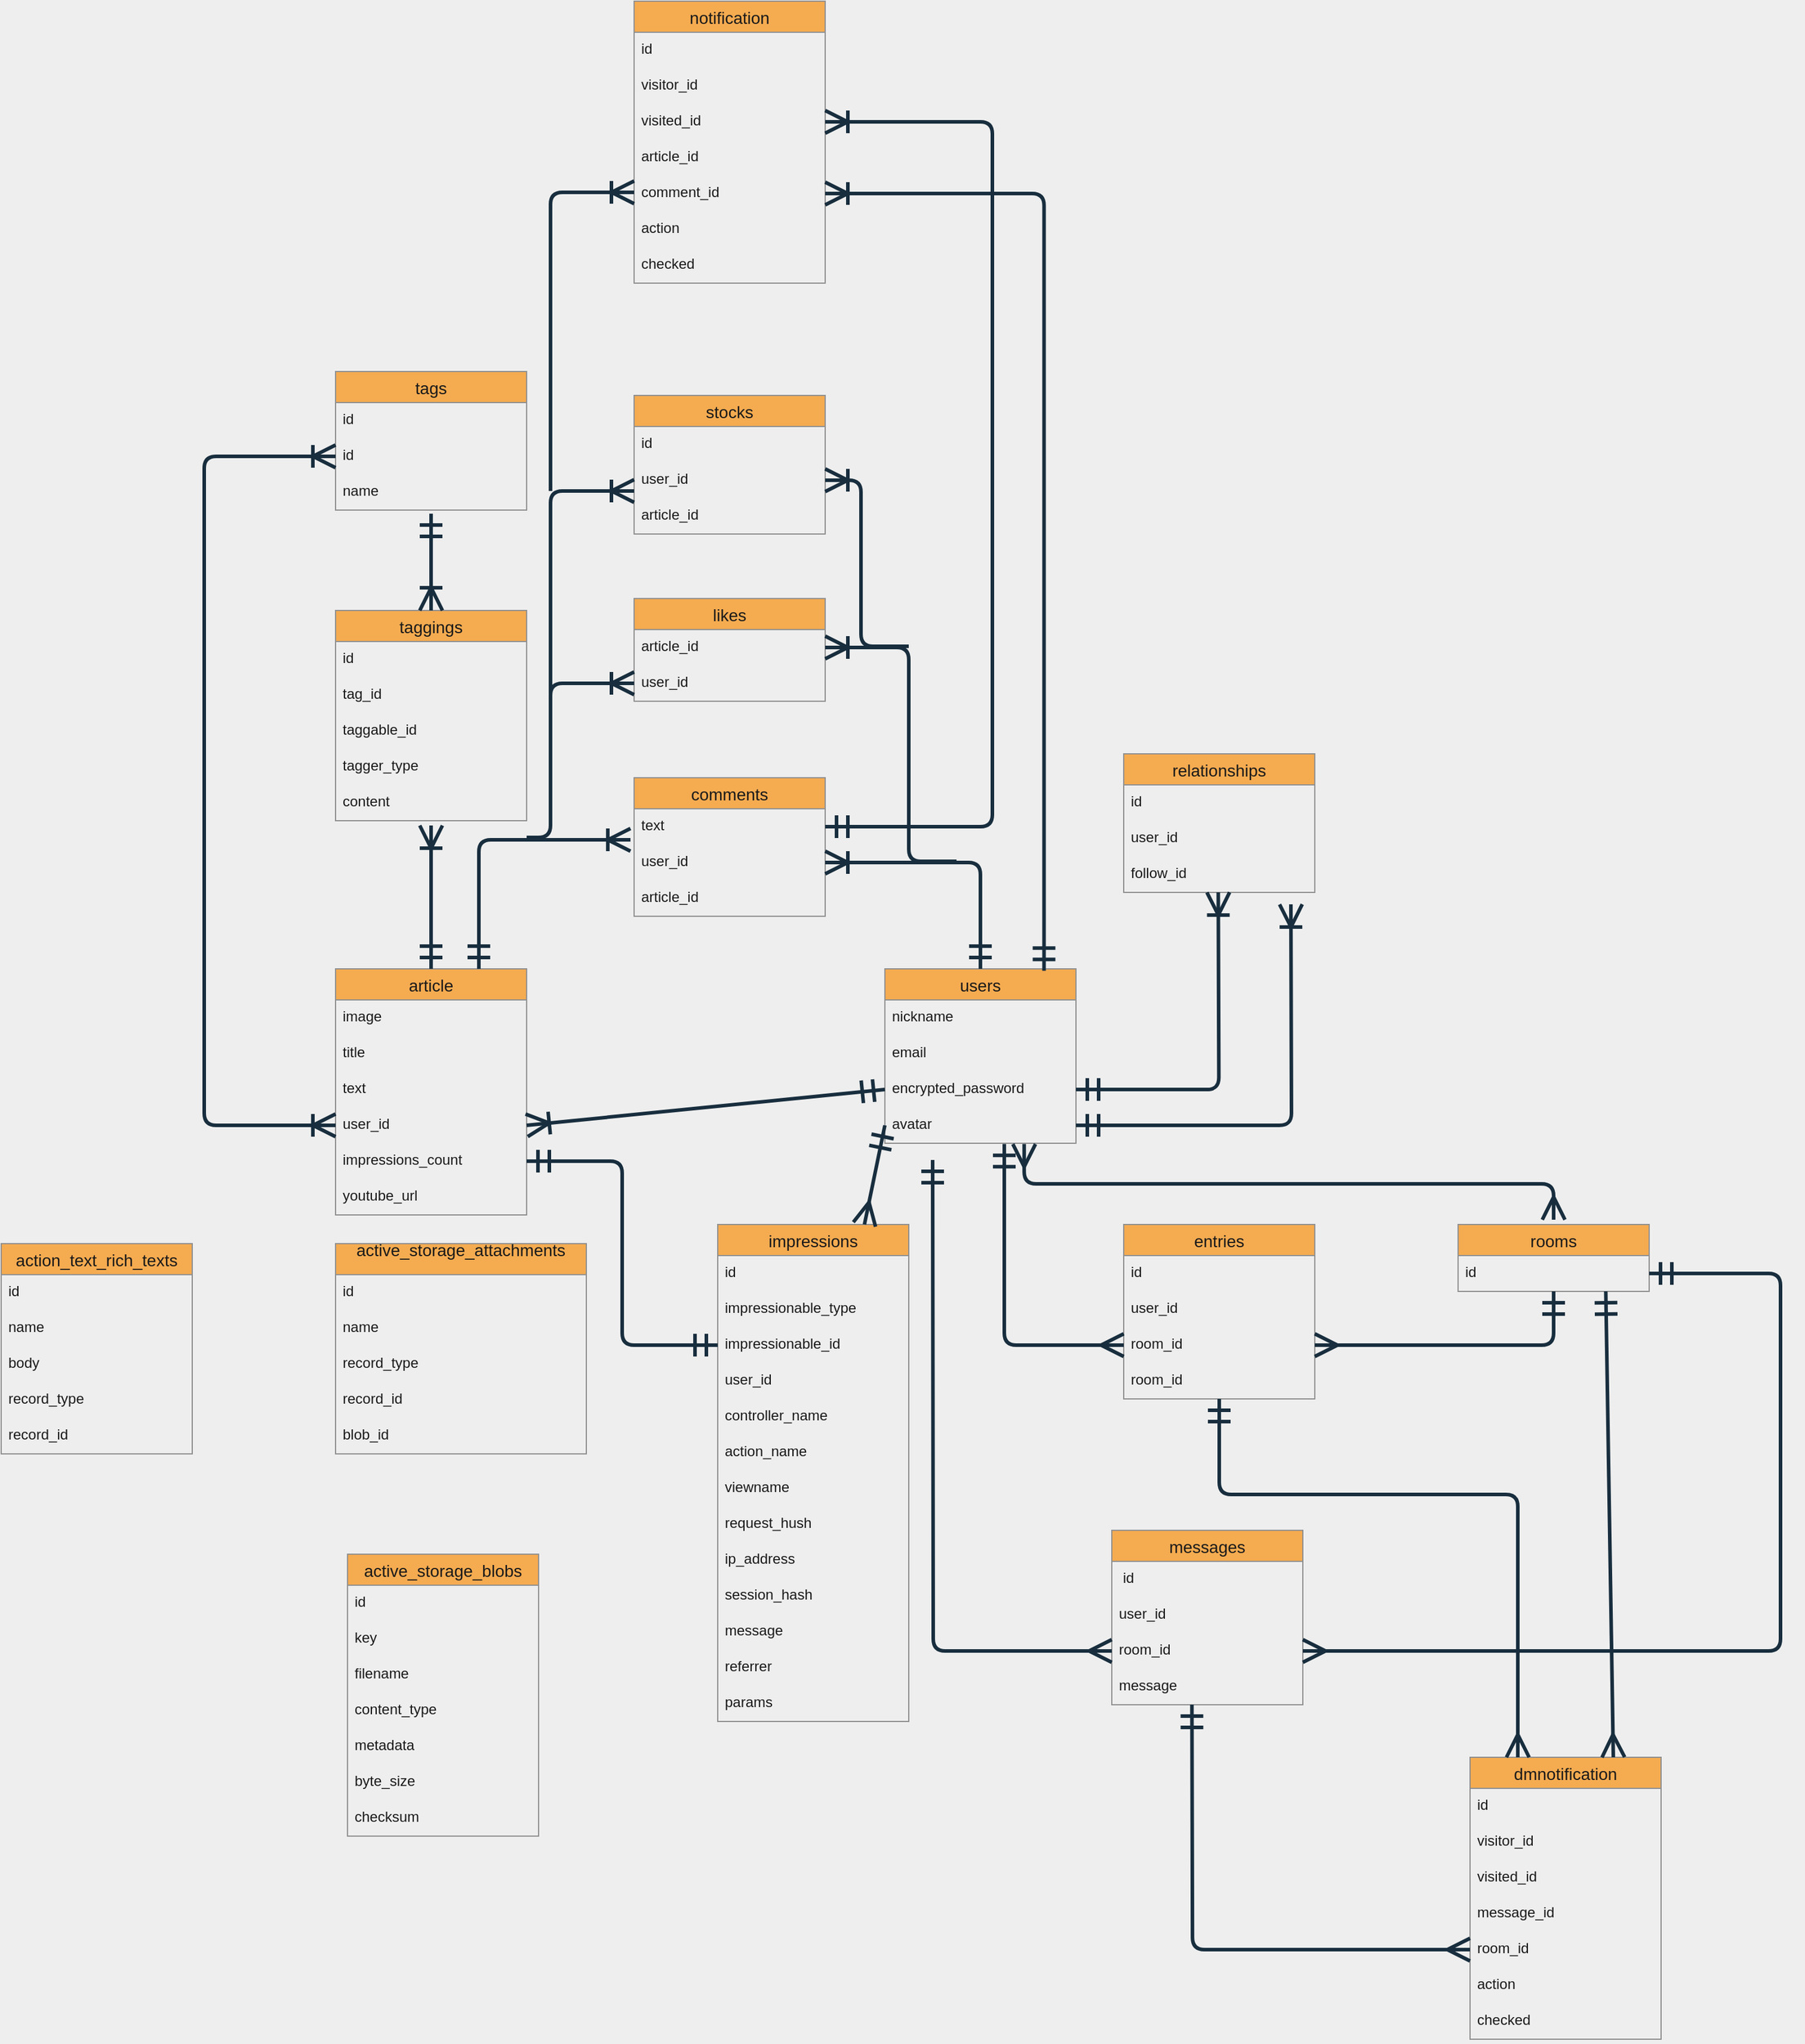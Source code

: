 <mxfile>
    <diagram id="ko7O9f_-YSGHqzSkhWfG" name="ページ1">
        <mxGraphModel dx="3950" dy="3935" grid="1" gridSize="10" guides="1" tooltips="1" connect="1" arrows="1" fold="0" page="1" pageScale="1" pageWidth="850" pageHeight="1100" background="#EEEEEE" math="0" shadow="0">
            <root>
                <mxCell id="0"/>
                <mxCell id="1" parent="0"/>
                <mxCell id="15" value="users" style="swimlane;fontStyle=0;childLayout=stackLayout;horizontal=1;startSize=26;horizontalStack=0;resizeParent=1;resizeParentMax=0;resizeLast=0;collapsible=1;marginBottom=0;align=center;fontSize=14;fillColor=#F5AB50;strokeColor=#909090;fontColor=#1A1A1A;" parent="1" vertex="1">
                    <mxGeometry x="610" y="480" width="160" height="146" as="geometry"/>
                </mxCell>
                <mxCell id="16" value="nickname&#10;" style="text;strokeColor=none;fillColor=none;spacingLeft=4;spacingRight=4;overflow=hidden;rotatable=0;points=[[0,0.5],[1,0.5]];portConstraint=eastwest;fontSize=12;fontColor=#1A1A1A;" parent="15" vertex="1">
                    <mxGeometry y="26" width="160" height="30" as="geometry"/>
                </mxCell>
                <mxCell id="17" value="email" style="text;strokeColor=none;fillColor=none;spacingLeft=4;spacingRight=4;overflow=hidden;rotatable=0;points=[[0,0.5],[1,0.5]];portConstraint=eastwest;fontSize=12;fontColor=#1A1A1A;" parent="15" vertex="1">
                    <mxGeometry y="56" width="160" height="30" as="geometry"/>
                </mxCell>
                <mxCell id="18" value="encrypted_password&#10;" style="text;strokeColor=none;fillColor=none;spacingLeft=4;spacingRight=4;overflow=hidden;rotatable=0;points=[[0,0.5],[1,0.5]];portConstraint=eastwest;fontSize=12;fontColor=#1A1A1A;" parent="15" vertex="1">
                    <mxGeometry y="86" width="160" height="30" as="geometry"/>
                </mxCell>
                <mxCell id="107" value="avatar" style="text;strokeColor=none;fillColor=none;spacingLeft=4;spacingRight=4;overflow=hidden;rotatable=0;points=[[0,0.5],[1,0.5]];portConstraint=eastwest;fontSize=12;fontColor=#1A1A1A;" vertex="1" parent="15">
                    <mxGeometry y="116" width="160" height="30" as="geometry"/>
                </mxCell>
                <mxCell id="23" value="article" style="swimlane;fontStyle=0;childLayout=stackLayout;horizontal=1;startSize=26;horizontalStack=0;resizeParent=1;resizeParentMax=0;resizeLast=0;collapsible=1;marginBottom=0;align=center;fontSize=14;fillColor=#F5AB50;strokeColor=#909090;fontColor=#1A1A1A;" parent="1" vertex="1">
                    <mxGeometry x="150" y="480" width="160" height="206" as="geometry"/>
                </mxCell>
                <mxCell id="24" value="image" style="text;strokeColor=none;fillColor=none;spacingLeft=4;spacingRight=4;overflow=hidden;rotatable=0;points=[[0,0.5],[1,0.5]];portConstraint=eastwest;fontSize=12;fontColor=#1A1A1A;" parent="23" vertex="1">
                    <mxGeometry y="26" width="160" height="30" as="geometry"/>
                </mxCell>
                <mxCell id="201" value="title" style="text;strokeColor=none;fillColor=none;spacingLeft=4;spacingRight=4;overflow=hidden;rotatable=0;points=[[0,0.5],[1,0.5]];portConstraint=eastwest;fontSize=12;fontColor=#1A1A1A;" vertex="1" parent="23">
                    <mxGeometry y="56" width="160" height="30" as="geometry"/>
                </mxCell>
                <mxCell id="25" value="text" style="text;strokeColor=none;fillColor=none;spacingLeft=4;spacingRight=4;overflow=hidden;rotatable=0;points=[[0,0.5],[1,0.5]];portConstraint=eastwest;fontSize=12;fontColor=#1A1A1A;" parent="23" vertex="1">
                    <mxGeometry y="86" width="160" height="30" as="geometry"/>
                </mxCell>
                <mxCell id="26" value="user_id" style="text;strokeColor=none;fillColor=none;spacingLeft=4;spacingRight=4;overflow=hidden;rotatable=0;points=[[0,0.5],[1,0.5]];portConstraint=eastwest;fontSize=12;fontColor=#1A1A1A;" parent="23" vertex="1">
                    <mxGeometry y="116" width="160" height="30" as="geometry"/>
                </mxCell>
                <mxCell id="162" value="impressions_count" style="text;strokeColor=none;fillColor=none;spacingLeft=4;spacingRight=4;overflow=hidden;rotatable=0;points=[[0,0.5],[1,0.5]];portConstraint=eastwest;fontSize=12;fontColor=#1A1A1A;" vertex="1" parent="23">
                    <mxGeometry y="146" width="160" height="30" as="geometry"/>
                </mxCell>
                <mxCell id="163" value="youtube_url" style="text;strokeColor=none;fillColor=none;spacingLeft=4;spacingRight=4;overflow=hidden;rotatable=0;points=[[0,0.5],[1,0.5]];portConstraint=eastwest;fontSize=12;fontColor=#1A1A1A;" vertex="1" parent="23">
                    <mxGeometry y="176" width="160" height="30" as="geometry"/>
                </mxCell>
                <mxCell id="27" value="comments" style="swimlane;fontStyle=0;childLayout=stackLayout;horizontal=1;startSize=26;horizontalStack=0;resizeParent=1;resizeParentMax=0;resizeLast=0;collapsible=1;marginBottom=0;align=center;fontSize=14;fillColor=#F5AB50;strokeColor=#909090;fontColor=#1A1A1A;" parent="1" vertex="1">
                    <mxGeometry x="400" y="320" width="160" height="116" as="geometry"/>
                </mxCell>
                <mxCell id="28" value="text" style="text;strokeColor=none;fillColor=none;spacingLeft=4;spacingRight=4;overflow=hidden;rotatable=0;points=[[0,0.5],[1,0.5]];portConstraint=eastwest;fontSize=12;fontColor=#1A1A1A;" parent="27" vertex="1">
                    <mxGeometry y="26" width="160" height="30" as="geometry"/>
                </mxCell>
                <mxCell id="30" value="user_id&#10;" style="text;strokeColor=none;fillColor=none;spacingLeft=4;spacingRight=4;overflow=hidden;rotatable=0;points=[[0,0.5],[1,0.5]];portConstraint=eastwest;fontSize=12;fontColor=#1A1A1A;" parent="27" vertex="1">
                    <mxGeometry y="56" width="160" height="30" as="geometry"/>
                </mxCell>
                <mxCell id="35" value="article_id&#10;" style="text;strokeColor=none;fillColor=none;spacingLeft=4;spacingRight=4;overflow=hidden;rotatable=0;points=[[0,0.5],[1,0.5]];portConstraint=eastwest;fontSize=12;fontColor=#1A1A1A;" parent="27" vertex="1">
                    <mxGeometry y="86" width="160" height="30" as="geometry"/>
                </mxCell>
                <mxCell id="55" value="likes" style="swimlane;fontStyle=0;childLayout=stackLayout;horizontal=1;startSize=26;horizontalStack=0;resizeParent=1;resizeParentMax=0;resizeLast=0;collapsible=1;marginBottom=0;align=center;fontSize=14;rounded=0;sketch=0;fillColor=#F5AB50;strokeColor=#909090;fontColor=#1A1A1A;" parent="1" vertex="1">
                    <mxGeometry x="400" y="170" width="160" height="86" as="geometry"/>
                </mxCell>
                <mxCell id="56" value="article_id" style="text;strokeColor=none;fillColor=none;spacingLeft=4;spacingRight=4;overflow=hidden;rotatable=0;points=[[0,0.5],[1,0.5]];portConstraint=eastwest;fontSize=12;fontColor=#1A1A1A;" parent="55" vertex="1">
                    <mxGeometry y="26" width="160" height="30" as="geometry"/>
                </mxCell>
                <mxCell id="57" value="user_id&#10;" style="text;strokeColor=none;fillColor=none;spacingLeft=4;spacingRight=4;overflow=hidden;rotatable=0;points=[[0,0.5],[1,0.5]];portConstraint=eastwest;fontSize=12;fontColor=#1A1A1A;" parent="55" vertex="1">
                    <mxGeometry y="56" width="160" height="30" as="geometry"/>
                </mxCell>
                <mxCell id="64" value="action_text_rich_texts" style="swimlane;fontStyle=0;childLayout=stackLayout;horizontal=1;startSize=26;horizontalStack=0;resizeParent=1;resizeParentMax=0;resizeLast=0;collapsible=1;marginBottom=0;align=center;fontSize=14;fillColor=#F5AB50;strokeColor=#909090;fontColor=#1A1A1A;" vertex="1" parent="1">
                    <mxGeometry x="-130" y="710" width="160" height="176" as="geometry"/>
                </mxCell>
                <mxCell id="65" value="id" style="text;strokeColor=none;fillColor=none;spacingLeft=4;spacingRight=4;overflow=hidden;rotatable=0;points=[[0,0.5],[1,0.5]];portConstraint=eastwest;fontSize=12;fontColor=#1A1A1A;" vertex="1" parent="64">
                    <mxGeometry y="26" width="160" height="30" as="geometry"/>
                </mxCell>
                <mxCell id="66" value="name" style="text;strokeColor=none;fillColor=none;spacingLeft=4;spacingRight=4;overflow=hidden;rotatable=0;points=[[0,0.5],[1,0.5]];portConstraint=eastwest;fontSize=12;fontColor=#1A1A1A;" vertex="1" parent="64">
                    <mxGeometry y="56" width="160" height="30" as="geometry"/>
                </mxCell>
                <mxCell id="67" value="body" style="text;strokeColor=none;fillColor=none;spacingLeft=4;spacingRight=4;overflow=hidden;rotatable=0;points=[[0,0.5],[1,0.5]];portConstraint=eastwest;fontSize=12;fontColor=#1A1A1A;" vertex="1" parent="64">
                    <mxGeometry y="86" width="160" height="30" as="geometry"/>
                </mxCell>
                <mxCell id="69" value="record_type" style="text;strokeColor=none;fillColor=none;spacingLeft=4;spacingRight=4;overflow=hidden;rotatable=0;points=[[0,0.5],[1,0.5]];portConstraint=eastwest;fontSize=12;fontColor=#1A1A1A;" vertex="1" parent="64">
                    <mxGeometry y="116" width="160" height="30" as="geometry"/>
                </mxCell>
                <mxCell id="70" value="record_id&#10;" style="text;strokeColor=none;fillColor=none;spacingLeft=4;spacingRight=4;overflow=hidden;rotatable=0;points=[[0,0.5],[1,0.5]];portConstraint=eastwest;fontSize=12;fontColor=#1A1A1A;" vertex="1" parent="64">
                    <mxGeometry y="146" width="160" height="30" as="geometry"/>
                </mxCell>
                <mxCell id="71" value="active_storage_attachments&#10;" style="swimlane;fontStyle=0;childLayout=stackLayout;horizontal=1;startSize=26;horizontalStack=0;resizeParent=1;resizeParentMax=0;resizeLast=0;collapsible=1;marginBottom=0;align=center;fontSize=14;fillColor=#F5AB50;strokeColor=#909090;fontColor=#1A1A1A;" vertex="1" parent="1">
                    <mxGeometry x="150" y="710" width="210" height="176" as="geometry"/>
                </mxCell>
                <mxCell id="72" value="id&#10;" style="text;strokeColor=none;fillColor=none;spacingLeft=4;spacingRight=4;overflow=hidden;rotatable=0;points=[[0,0.5],[1,0.5]];portConstraint=eastwest;fontSize=12;fontColor=#1A1A1A;" vertex="1" parent="71">
                    <mxGeometry y="26" width="210" height="30" as="geometry"/>
                </mxCell>
                <mxCell id="73" value="name" style="text;strokeColor=none;fillColor=none;spacingLeft=4;spacingRight=4;overflow=hidden;rotatable=0;points=[[0,0.5],[1,0.5]];portConstraint=eastwest;fontSize=12;fontColor=#1A1A1A;" vertex="1" parent="71">
                    <mxGeometry y="56" width="210" height="30" as="geometry"/>
                </mxCell>
                <mxCell id="74" value="record_type" style="text;strokeColor=none;fillColor=none;spacingLeft=4;spacingRight=4;overflow=hidden;rotatable=0;points=[[0,0.5],[1,0.5]];portConstraint=eastwest;fontSize=12;fontColor=#1A1A1A;" vertex="1" parent="71">
                    <mxGeometry y="86" width="210" height="30" as="geometry"/>
                </mxCell>
                <mxCell id="75" value="record_id" style="text;strokeColor=none;fillColor=none;spacingLeft=4;spacingRight=4;overflow=hidden;rotatable=0;points=[[0,0.5],[1,0.5]];portConstraint=eastwest;fontSize=12;fontColor=#1A1A1A;" vertex="1" parent="71">
                    <mxGeometry y="116" width="210" height="30" as="geometry"/>
                </mxCell>
                <mxCell id="76" value="blob_id&#10;" style="text;strokeColor=none;fillColor=none;spacingLeft=4;spacingRight=4;overflow=hidden;rotatable=0;points=[[0,0.5],[1,0.5]];portConstraint=eastwest;fontSize=12;fontColor=#1A1A1A;" vertex="1" parent="71">
                    <mxGeometry y="146" width="210" height="30" as="geometry"/>
                </mxCell>
                <mxCell id="90" value="active_storage_blobs" style="swimlane;fontStyle=0;childLayout=stackLayout;horizontal=1;startSize=26;horizontalStack=0;resizeParent=1;resizeParentMax=0;resizeLast=0;collapsible=1;marginBottom=0;align=center;fontSize=14;fillColor=#F5AB50;strokeColor=#909090;fontColor=#1A1A1A;" vertex="1" parent="1">
                    <mxGeometry x="160" y="970" width="160" height="236" as="geometry"/>
                </mxCell>
                <mxCell id="91" value="id" style="text;strokeColor=none;fillColor=none;spacingLeft=4;spacingRight=4;overflow=hidden;rotatable=0;points=[[0,0.5],[1,0.5]];portConstraint=eastwest;fontSize=12;fontColor=#1A1A1A;" vertex="1" parent="90">
                    <mxGeometry y="26" width="160" height="30" as="geometry"/>
                </mxCell>
                <mxCell id="92" value="key" style="text;strokeColor=none;fillColor=none;spacingLeft=4;spacingRight=4;overflow=hidden;rotatable=0;points=[[0,0.5],[1,0.5]];portConstraint=eastwest;fontSize=12;fontColor=#1A1A1A;" vertex="1" parent="90">
                    <mxGeometry y="56" width="160" height="30" as="geometry"/>
                </mxCell>
                <mxCell id="93" value="filename" style="text;strokeColor=none;fillColor=none;spacingLeft=4;spacingRight=4;overflow=hidden;rotatable=0;points=[[0,0.5],[1,0.5]];portConstraint=eastwest;fontSize=12;fontColor=#1A1A1A;" vertex="1" parent="90">
                    <mxGeometry y="86" width="160" height="30" as="geometry"/>
                </mxCell>
                <mxCell id="94" value="content_type" style="text;strokeColor=none;fillColor=none;spacingLeft=4;spacingRight=4;overflow=hidden;rotatable=0;points=[[0,0.5],[1,0.5]];portConstraint=eastwest;fontSize=12;fontColor=#1A1A1A;" vertex="1" parent="90">
                    <mxGeometry y="116" width="160" height="30" as="geometry"/>
                </mxCell>
                <mxCell id="95" value="metadata&#10;" style="text;strokeColor=none;fillColor=none;spacingLeft=4;spacingRight=4;overflow=hidden;rotatable=0;points=[[0,0.5],[1,0.5]];portConstraint=eastwest;fontSize=12;fontColor=#1A1A1A;" vertex="1" parent="90">
                    <mxGeometry y="146" width="160" height="30" as="geometry"/>
                </mxCell>
                <mxCell id="96" value="byte_size" style="text;strokeColor=none;fillColor=none;spacingLeft=4;spacingRight=4;overflow=hidden;rotatable=0;points=[[0,0.5],[1,0.5]];portConstraint=eastwest;fontSize=12;fontColor=#1A1A1A;" vertex="1" parent="90">
                    <mxGeometry y="176" width="160" height="30" as="geometry"/>
                </mxCell>
                <mxCell id="97" value="checksum" style="text;strokeColor=none;fillColor=none;spacingLeft=4;spacingRight=4;overflow=hidden;rotatable=0;points=[[0,0.5],[1,0.5]];portConstraint=eastwest;fontSize=12;fontColor=#1A1A1A;" vertex="1" parent="90">
                    <mxGeometry y="206" width="160" height="30" as="geometry"/>
                </mxCell>
                <mxCell id="98" value="dmnotification" style="swimlane;fontStyle=0;childLayout=stackLayout;horizontal=1;startSize=26;horizontalStack=0;resizeParent=1;resizeParentMax=0;resizeLast=0;collapsible=1;marginBottom=0;align=center;fontSize=14;fillColor=#F5AB50;strokeColor=#909090;fontColor=#1A1A1A;" vertex="1" parent="1">
                    <mxGeometry x="1100" y="1140" width="160" height="236" as="geometry"/>
                </mxCell>
                <mxCell id="99" value="id" style="text;strokeColor=none;fillColor=none;spacingLeft=4;spacingRight=4;overflow=hidden;rotatable=0;points=[[0,0.5],[1,0.5]];portConstraint=eastwest;fontSize=12;fontColor=#1A1A1A;" vertex="1" parent="98">
                    <mxGeometry y="26" width="160" height="30" as="geometry"/>
                </mxCell>
                <mxCell id="100" value="visitor_id" style="text;strokeColor=none;fillColor=none;spacingLeft=4;spacingRight=4;overflow=hidden;rotatable=0;points=[[0,0.5],[1,0.5]];portConstraint=eastwest;fontSize=12;fontColor=#1A1A1A;" vertex="1" parent="98">
                    <mxGeometry y="56" width="160" height="30" as="geometry"/>
                </mxCell>
                <mxCell id="101" value="visited_id&#10;" style="text;strokeColor=none;fillColor=none;spacingLeft=4;spacingRight=4;overflow=hidden;rotatable=0;points=[[0,0.5],[1,0.5]];portConstraint=eastwest;fontSize=12;fontColor=#1A1A1A;" vertex="1" parent="98">
                    <mxGeometry y="86" width="160" height="30" as="geometry"/>
                </mxCell>
                <mxCell id="102" value="message_id" style="text;strokeColor=none;fillColor=none;spacingLeft=4;spacingRight=4;overflow=hidden;rotatable=0;points=[[0,0.5],[1,0.5]];portConstraint=eastwest;fontSize=12;fontColor=#1A1A1A;" vertex="1" parent="98">
                    <mxGeometry y="116" width="160" height="30" as="geometry"/>
                </mxCell>
                <mxCell id="104" value="room_id" style="text;strokeColor=none;fillColor=none;spacingLeft=4;spacingRight=4;overflow=hidden;rotatable=0;points=[[0,0.5],[1,0.5]];portConstraint=eastwest;fontSize=12;fontColor=#1A1A1A;" vertex="1" parent="98">
                    <mxGeometry y="146" width="160" height="30" as="geometry"/>
                </mxCell>
                <mxCell id="105" value="action" style="text;strokeColor=none;fillColor=none;spacingLeft=4;spacingRight=4;overflow=hidden;rotatable=0;points=[[0,0.5],[1,0.5]];portConstraint=eastwest;fontSize=12;fontColor=#1A1A1A;" vertex="1" parent="98">
                    <mxGeometry y="176" width="160" height="30" as="geometry"/>
                </mxCell>
                <mxCell id="106" value="checked" style="text;strokeColor=none;fillColor=none;spacingLeft=4;spacingRight=4;overflow=hidden;rotatable=0;points=[[0,0.5],[1,0.5]];portConstraint=eastwest;fontSize=12;fontColor=#1A1A1A;" vertex="1" parent="98">
                    <mxGeometry y="206" width="160" height="30" as="geometry"/>
                </mxCell>
                <mxCell id="108" value="entries" style="swimlane;fontStyle=0;childLayout=stackLayout;horizontal=1;startSize=26;horizontalStack=0;resizeParent=1;resizeParentMax=0;resizeLast=0;collapsible=1;marginBottom=0;align=center;fontSize=14;fillColor=#F5AB50;strokeColor=#909090;fontColor=#1A1A1A;" vertex="1" parent="1">
                    <mxGeometry x="810" y="694" width="160" height="146" as="geometry"/>
                </mxCell>
                <mxCell id="109" value="id" style="text;strokeColor=none;fillColor=none;spacingLeft=4;spacingRight=4;overflow=hidden;rotatable=0;points=[[0,0.5],[1,0.5]];portConstraint=eastwest;fontSize=12;fontColor=#1A1A1A;" vertex="1" parent="108">
                    <mxGeometry y="26" width="160" height="30" as="geometry"/>
                </mxCell>
                <mxCell id="110" value="user_id" style="text;strokeColor=none;fillColor=none;spacingLeft=4;spacingRight=4;overflow=hidden;rotatable=0;points=[[0,0.5],[1,0.5]];portConstraint=eastwest;fontSize=12;fontColor=#1A1A1A;" vertex="1" parent="108">
                    <mxGeometry y="56" width="160" height="30" as="geometry"/>
                </mxCell>
                <mxCell id="170" value="room_id" style="text;strokeColor=none;fillColor=none;spacingLeft=4;spacingRight=4;overflow=hidden;rotatable=0;points=[[0,0.5],[1,0.5]];portConstraint=eastwest;fontSize=12;fontColor=#1A1A1A;" vertex="1" parent="108">
                    <mxGeometry y="86" width="160" height="30" as="geometry"/>
                </mxCell>
                <mxCell id="111" value="room_id" style="text;strokeColor=none;fillColor=none;spacingLeft=4;spacingRight=4;overflow=hidden;rotatable=0;points=[[0,0.5],[1,0.5]];portConstraint=eastwest;fontSize=12;fontColor=#1A1A1A;" vertex="1" parent="108">
                    <mxGeometry y="116" width="160" height="30" as="geometry"/>
                </mxCell>
                <mxCell id="112" value="impressions" style="swimlane;fontStyle=0;childLayout=stackLayout;horizontal=1;startSize=26;horizontalStack=0;resizeParent=1;resizeParentMax=0;resizeLast=0;collapsible=1;marginBottom=0;align=center;fontSize=14;fillColor=#F5AB50;strokeColor=#909090;fontColor=#1A1A1A;" vertex="1" parent="1">
                    <mxGeometry x="470" y="694" width="160" height="416" as="geometry"/>
                </mxCell>
                <mxCell id="113" value="id" style="text;strokeColor=none;fillColor=none;spacingLeft=4;spacingRight=4;overflow=hidden;rotatable=0;points=[[0,0.5],[1,0.5]];portConstraint=eastwest;fontSize=12;fontColor=#1A1A1A;" vertex="1" parent="112">
                    <mxGeometry y="26" width="160" height="30" as="geometry"/>
                </mxCell>
                <mxCell id="114" value="impressionable_type" style="text;strokeColor=none;fillColor=none;spacingLeft=4;spacingRight=4;overflow=hidden;rotatable=0;points=[[0,0.5],[1,0.5]];portConstraint=eastwest;fontSize=12;fontColor=#1A1A1A;" vertex="1" parent="112">
                    <mxGeometry y="56" width="160" height="30" as="geometry"/>
                </mxCell>
                <mxCell id="115" value="impressionable_id" style="text;strokeColor=none;fillColor=none;spacingLeft=4;spacingRight=4;overflow=hidden;rotatable=0;points=[[0,0.5],[1,0.5]];portConstraint=eastwest;fontSize=12;fontColor=#1A1A1A;" vertex="1" parent="112">
                    <mxGeometry y="86" width="160" height="30" as="geometry"/>
                </mxCell>
                <mxCell id="116" value="user_id" style="text;strokeColor=none;fillColor=none;spacingLeft=4;spacingRight=4;overflow=hidden;rotatable=0;points=[[0,0.5],[1,0.5]];portConstraint=eastwest;fontSize=12;fontColor=#1A1A1A;" vertex="1" parent="112">
                    <mxGeometry y="116" width="160" height="30" as="geometry"/>
                </mxCell>
                <mxCell id="117" value="controller_name" style="text;strokeColor=none;fillColor=none;spacingLeft=4;spacingRight=4;overflow=hidden;rotatable=0;points=[[0,0.5],[1,0.5]];portConstraint=eastwest;fontSize=12;fontColor=#1A1A1A;" vertex="1" parent="112">
                    <mxGeometry y="146" width="160" height="30" as="geometry"/>
                </mxCell>
                <mxCell id="118" value="action_name" style="text;strokeColor=none;fillColor=none;spacingLeft=4;spacingRight=4;overflow=hidden;rotatable=0;points=[[0,0.5],[1,0.5]];portConstraint=eastwest;fontSize=12;fontColor=#1A1A1A;" vertex="1" parent="112">
                    <mxGeometry y="176" width="160" height="30" as="geometry"/>
                </mxCell>
                <mxCell id="119" value="viewname" style="text;strokeColor=none;fillColor=none;spacingLeft=4;spacingRight=4;overflow=hidden;rotatable=0;points=[[0,0.5],[1,0.5]];portConstraint=eastwest;fontSize=12;fontColor=#1A1A1A;" vertex="1" parent="112">
                    <mxGeometry y="206" width="160" height="30" as="geometry"/>
                </mxCell>
                <mxCell id="120" value="request_hush" style="text;strokeColor=none;fillColor=none;spacingLeft=4;spacingRight=4;overflow=hidden;rotatable=0;points=[[0,0.5],[1,0.5]];portConstraint=eastwest;fontSize=12;fontColor=#1A1A1A;" vertex="1" parent="112">
                    <mxGeometry y="236" width="160" height="30" as="geometry"/>
                </mxCell>
                <mxCell id="121" value="ip_address" style="text;strokeColor=none;fillColor=none;spacingLeft=4;spacingRight=4;overflow=hidden;rotatable=0;points=[[0,0.5],[1,0.5]];portConstraint=eastwest;fontSize=12;fontColor=#1A1A1A;" vertex="1" parent="112">
                    <mxGeometry y="266" width="160" height="30" as="geometry"/>
                </mxCell>
                <mxCell id="122" value="session_hash" style="text;strokeColor=none;fillColor=none;spacingLeft=4;spacingRight=4;overflow=hidden;rotatable=0;points=[[0,0.5],[1,0.5]];portConstraint=eastwest;fontSize=12;fontColor=#1A1A1A;" vertex="1" parent="112">
                    <mxGeometry y="296" width="160" height="30" as="geometry"/>
                </mxCell>
                <mxCell id="123" value="message" style="text;strokeColor=none;fillColor=none;spacingLeft=4;spacingRight=4;overflow=hidden;rotatable=0;points=[[0,0.5],[1,0.5]];portConstraint=eastwest;fontSize=12;fontColor=#1A1A1A;" vertex="1" parent="112">
                    <mxGeometry y="326" width="160" height="30" as="geometry"/>
                </mxCell>
                <mxCell id="124" value="referrer" style="text;strokeColor=none;fillColor=none;spacingLeft=4;spacingRight=4;overflow=hidden;rotatable=0;points=[[0,0.5],[1,0.5]];portConstraint=eastwest;fontSize=12;fontColor=#1A1A1A;" vertex="1" parent="112">
                    <mxGeometry y="356" width="160" height="30" as="geometry"/>
                </mxCell>
                <mxCell id="125" value="params" style="text;strokeColor=none;fillColor=none;spacingLeft=4;spacingRight=4;overflow=hidden;rotatable=0;points=[[0,0.5],[1,0.5]];portConstraint=eastwest;fontSize=12;fontColor=#1A1A1A;" vertex="1" parent="112">
                    <mxGeometry y="386" width="160" height="30" as="geometry"/>
                </mxCell>
                <mxCell id="126" value="messages" style="swimlane;fontStyle=0;childLayout=stackLayout;horizontal=1;startSize=26;horizontalStack=0;resizeParent=1;resizeParentMax=0;resizeLast=0;collapsible=1;marginBottom=0;align=center;fontSize=14;fillColor=#F5AB50;strokeColor=#909090;fontColor=#1A1A1A;" vertex="1" parent="1">
                    <mxGeometry x="800" y="950" width="160" height="146" as="geometry"/>
                </mxCell>
                <mxCell id="127" value=" id" style="text;strokeColor=none;fillColor=none;spacingLeft=4;spacingRight=4;overflow=hidden;rotatable=0;points=[[0,0.5],[1,0.5]];portConstraint=eastwest;fontSize=12;fontColor=#1A1A1A;" vertex="1" parent="126">
                    <mxGeometry y="26" width="160" height="30" as="geometry"/>
                </mxCell>
                <mxCell id="128" value="user_id" style="text;strokeColor=none;fillColor=none;spacingLeft=4;spacingRight=4;overflow=hidden;rotatable=0;points=[[0,0.5],[1,0.5]];portConstraint=eastwest;fontSize=12;fontColor=#1A1A1A;" vertex="1" parent="126">
                    <mxGeometry y="56" width="160" height="30" as="geometry"/>
                </mxCell>
                <mxCell id="129" value="room_id" style="text;strokeColor=none;fillColor=none;spacingLeft=4;spacingRight=4;overflow=hidden;rotatable=0;points=[[0,0.5],[1,0.5]];portConstraint=eastwest;fontSize=12;fontColor=#1A1A1A;" vertex="1" parent="126">
                    <mxGeometry y="86" width="160" height="30" as="geometry"/>
                </mxCell>
                <mxCell id="130" value="message" style="text;strokeColor=none;fillColor=none;spacingLeft=4;spacingRight=4;overflow=hidden;rotatable=0;points=[[0,0.5],[1,0.5]];portConstraint=eastwest;fontSize=12;fontColor=#1A1A1A;" vertex="1" parent="126">
                    <mxGeometry y="116" width="160" height="30" as="geometry"/>
                </mxCell>
                <mxCell id="131" value="notification" style="swimlane;fontStyle=0;childLayout=stackLayout;horizontal=1;startSize=26;horizontalStack=0;resizeParent=1;resizeParentMax=0;resizeLast=0;collapsible=1;marginBottom=0;align=center;fontSize=14;fillColor=#F5AB50;strokeColor=#909090;fontColor=#1A1A1A;" vertex="1" parent="1">
                    <mxGeometry x="400" y="-330" width="160" height="236" as="geometry"/>
                </mxCell>
                <mxCell id="132" value="id" style="text;strokeColor=none;fillColor=none;spacingLeft=4;spacingRight=4;overflow=hidden;rotatable=0;points=[[0,0.5],[1,0.5]];portConstraint=eastwest;fontSize=12;fontColor=#1A1A1A;" vertex="1" parent="131">
                    <mxGeometry y="26" width="160" height="30" as="geometry"/>
                </mxCell>
                <mxCell id="133" value="visitor_id" style="text;strokeColor=none;fillColor=none;spacingLeft=4;spacingRight=4;overflow=hidden;rotatable=0;points=[[0,0.5],[1,0.5]];portConstraint=eastwest;fontSize=12;fontColor=#1A1A1A;" vertex="1" parent="131">
                    <mxGeometry y="56" width="160" height="30" as="geometry"/>
                </mxCell>
                <mxCell id="134" value="visited_id" style="text;strokeColor=none;fillColor=none;spacingLeft=4;spacingRight=4;overflow=hidden;rotatable=0;points=[[0,0.5],[1,0.5]];portConstraint=eastwest;fontSize=12;fontColor=#1A1A1A;" vertex="1" parent="131">
                    <mxGeometry y="86" width="160" height="30" as="geometry"/>
                </mxCell>
                <mxCell id="135" value="article_id" style="text;strokeColor=none;fillColor=none;spacingLeft=4;spacingRight=4;overflow=hidden;rotatable=0;points=[[0,0.5],[1,0.5]];portConstraint=eastwest;fontSize=12;fontColor=#1A1A1A;" vertex="1" parent="131">
                    <mxGeometry y="116" width="160" height="30" as="geometry"/>
                </mxCell>
                <mxCell id="136" value="comment_id" style="text;strokeColor=none;fillColor=none;spacingLeft=4;spacingRight=4;overflow=hidden;rotatable=0;points=[[0,0.5],[1,0.5]];portConstraint=eastwest;fontSize=12;fontColor=#1A1A1A;" vertex="1" parent="131">
                    <mxGeometry y="146" width="160" height="30" as="geometry"/>
                </mxCell>
                <mxCell id="137" value="action" style="text;strokeColor=none;fillColor=none;spacingLeft=4;spacingRight=4;overflow=hidden;rotatable=0;points=[[0,0.5],[1,0.5]];portConstraint=eastwest;fontSize=12;fontColor=#1A1A1A;" vertex="1" parent="131">
                    <mxGeometry y="176" width="160" height="30" as="geometry"/>
                </mxCell>
                <mxCell id="138" value="checked" style="text;strokeColor=none;fillColor=none;spacingLeft=4;spacingRight=4;overflow=hidden;rotatable=0;points=[[0,0.5],[1,0.5]];portConstraint=eastwest;fontSize=12;fontColor=#1A1A1A;" vertex="1" parent="131">
                    <mxGeometry y="206" width="160" height="30" as="geometry"/>
                </mxCell>
                <mxCell id="139" value="relationships" style="swimlane;fontStyle=0;childLayout=stackLayout;horizontal=1;startSize=26;horizontalStack=0;resizeParent=1;resizeParentMax=0;resizeLast=0;collapsible=1;marginBottom=0;align=center;fontSize=14;fillColor=#F5AB50;strokeColor=#909090;fontColor=#1A1A1A;" vertex="1" parent="1">
                    <mxGeometry x="810" y="300" width="160" height="116" as="geometry"/>
                </mxCell>
                <mxCell id="140" value="id" style="text;strokeColor=none;fillColor=none;spacingLeft=4;spacingRight=4;overflow=hidden;rotatable=0;points=[[0,0.5],[1,0.5]];portConstraint=eastwest;fontSize=12;fontColor=#1A1A1A;" vertex="1" parent="139">
                    <mxGeometry y="26" width="160" height="30" as="geometry"/>
                </mxCell>
                <mxCell id="141" value="user_id" style="text;strokeColor=none;fillColor=none;spacingLeft=4;spacingRight=4;overflow=hidden;rotatable=0;points=[[0,0.5],[1,0.5]];portConstraint=eastwest;fontSize=12;fontColor=#1A1A1A;" vertex="1" parent="139">
                    <mxGeometry y="56" width="160" height="30" as="geometry"/>
                </mxCell>
                <mxCell id="142" value="follow_id" style="text;strokeColor=none;fillColor=none;spacingLeft=4;spacingRight=4;overflow=hidden;rotatable=0;points=[[0,0.5],[1,0.5]];portConstraint=eastwest;fontSize=12;fontColor=#1A1A1A;" vertex="1" parent="139">
                    <mxGeometry y="86" width="160" height="30" as="geometry"/>
                </mxCell>
                <mxCell id="144" value="rooms" style="swimlane;fontStyle=0;childLayout=stackLayout;horizontal=1;startSize=26;horizontalStack=0;resizeParent=1;resizeParentMax=0;resizeLast=0;collapsible=1;marginBottom=0;align=center;fontSize=14;fillColor=#F5AB50;strokeColor=#909090;fontColor=#1A1A1A;" vertex="1" parent="1">
                    <mxGeometry x="1090" y="694" width="160" height="56" as="geometry"/>
                </mxCell>
                <mxCell id="145" value="id" style="text;strokeColor=none;fillColor=none;spacingLeft=4;spacingRight=4;overflow=hidden;rotatable=0;points=[[0,0.5],[1,0.5]];portConstraint=eastwest;fontSize=12;fontColor=#1A1A1A;" vertex="1" parent="144">
                    <mxGeometry y="26" width="160" height="30" as="geometry"/>
                </mxCell>
                <mxCell id="148" value="stocks" style="swimlane;fontStyle=0;childLayout=stackLayout;horizontal=1;startSize=26;horizontalStack=0;resizeParent=1;resizeParentMax=0;resizeLast=0;collapsible=1;marginBottom=0;align=center;fontSize=14;fillColor=#F5AB50;strokeColor=#909090;fontColor=#1A1A1A;" vertex="1" parent="1">
                    <mxGeometry x="400" width="160" height="116" as="geometry"/>
                </mxCell>
                <mxCell id="149" value="id" style="text;strokeColor=none;fillColor=none;spacingLeft=4;spacingRight=4;overflow=hidden;rotatable=0;points=[[0,0.5],[1,0.5]];portConstraint=eastwest;fontSize=12;fontColor=#1A1A1A;" vertex="1" parent="148">
                    <mxGeometry y="26" width="160" height="30" as="geometry"/>
                </mxCell>
                <mxCell id="150" value="user_id" style="text;strokeColor=none;fillColor=none;spacingLeft=4;spacingRight=4;overflow=hidden;rotatable=0;points=[[0,0.5],[1,0.5]];portConstraint=eastwest;fontSize=12;fontColor=#1A1A1A;" vertex="1" parent="148">
                    <mxGeometry y="56" width="160" height="30" as="geometry"/>
                </mxCell>
                <mxCell id="151" value="article_id" style="text;strokeColor=none;fillColor=none;spacingLeft=4;spacingRight=4;overflow=hidden;rotatable=0;points=[[0,0.5],[1,0.5]];portConstraint=eastwest;fontSize=12;fontColor=#1A1A1A;" vertex="1" parent="148">
                    <mxGeometry y="86" width="160" height="30" as="geometry"/>
                </mxCell>
                <mxCell id="152" value="taggings" style="swimlane;fontStyle=0;childLayout=stackLayout;horizontal=1;startSize=26;horizontalStack=0;resizeParent=1;resizeParentMax=0;resizeLast=0;collapsible=1;marginBottom=0;align=center;fontSize=14;fillColor=#F5AB50;strokeColor=#909090;fontColor=#1A1A1A;" vertex="1" parent="1">
                    <mxGeometry x="150" y="180" width="160" height="176" as="geometry"/>
                </mxCell>
                <mxCell id="153" value="id" style="text;strokeColor=none;fillColor=none;spacingLeft=4;spacingRight=4;overflow=hidden;rotatable=0;points=[[0,0.5],[1,0.5]];portConstraint=eastwest;fontSize=12;fontColor=#1A1A1A;" vertex="1" parent="152">
                    <mxGeometry y="26" width="160" height="30" as="geometry"/>
                </mxCell>
                <mxCell id="154" value="tag_id" style="text;strokeColor=none;fillColor=none;spacingLeft=4;spacingRight=4;overflow=hidden;rotatable=0;points=[[0,0.5],[1,0.5]];portConstraint=eastwest;fontSize=12;fontColor=#1A1A1A;" vertex="1" parent="152">
                    <mxGeometry y="56" width="160" height="30" as="geometry"/>
                </mxCell>
                <mxCell id="155" value="taggable_id" style="text;strokeColor=none;fillColor=none;spacingLeft=4;spacingRight=4;overflow=hidden;rotatable=0;points=[[0,0.5],[1,0.5]];portConstraint=eastwest;fontSize=12;fontColor=#1A1A1A;" vertex="1" parent="152">
                    <mxGeometry y="86" width="160" height="30" as="geometry"/>
                </mxCell>
                <mxCell id="156" value="tagger_type" style="text;strokeColor=none;fillColor=none;spacingLeft=4;spacingRight=4;overflow=hidden;rotatable=0;points=[[0,0.5],[1,0.5]];portConstraint=eastwest;fontSize=12;fontColor=#1A1A1A;" vertex="1" parent="152">
                    <mxGeometry y="116" width="160" height="30" as="geometry"/>
                </mxCell>
                <mxCell id="157" value="content" style="text;strokeColor=none;fillColor=none;spacingLeft=4;spacingRight=4;overflow=hidden;rotatable=0;points=[[0,0.5],[1,0.5]];portConstraint=eastwest;fontSize=12;fontColor=#1A1A1A;" vertex="1" parent="152">
                    <mxGeometry y="146" width="160" height="30" as="geometry"/>
                </mxCell>
                <mxCell id="158" value="tags" style="swimlane;fontStyle=0;childLayout=stackLayout;horizontal=1;startSize=26;horizontalStack=0;resizeParent=1;resizeParentMax=0;resizeLast=0;collapsible=1;marginBottom=0;align=center;fontSize=14;fillColor=#F5AB50;strokeColor=#909090;fontColor=#1A1A1A;" vertex="1" parent="1">
                    <mxGeometry x="150" y="-20" width="160" height="116" as="geometry"/>
                </mxCell>
                <mxCell id="174" value="id" style="text;strokeColor=none;fillColor=none;spacingLeft=4;spacingRight=4;overflow=hidden;rotatable=0;points=[[0,0.5],[1,0.5]];portConstraint=eastwest;fontSize=12;fontColor=#1A1A1A;" vertex="1" parent="158">
                    <mxGeometry y="26" width="160" height="30" as="geometry"/>
                </mxCell>
                <mxCell id="159" value="id" style="text;strokeColor=none;fillColor=none;spacingLeft=4;spacingRight=4;overflow=hidden;rotatable=0;points=[[0,0.5],[1,0.5]];portConstraint=eastwest;fontSize=12;fontColor=#1A1A1A;" vertex="1" parent="158">
                    <mxGeometry y="56" width="160" height="30" as="geometry"/>
                </mxCell>
                <mxCell id="160" value="name" style="text;strokeColor=none;fillColor=none;spacingLeft=4;spacingRight=4;overflow=hidden;rotatable=0;points=[[0,0.5],[1,0.5]];portConstraint=eastwest;fontSize=12;fontColor=#1A1A1A;" vertex="1" parent="158">
                    <mxGeometry y="86" width="160" height="30" as="geometry"/>
                </mxCell>
                <mxCell id="166" value="" style="fontSize=12;html=1;endArrow=ERoneToMany;startArrow=ERmandOne;strokeWidth=3;endSize=15;startSize=15;entryX=1;entryY=0.5;entryDx=0;entryDy=0;exitX=0;exitY=0.5;exitDx=0;exitDy=0;startFill=0;endFill=0;strokeColor=#182E3E;fontColor=#1A1A1A;labelBackgroundColor=#EEEEEE;" edge="1" parent="1" source="18" target="26">
                    <mxGeometry width="100" height="100" relative="1" as="geometry">
                        <mxPoint x="550" y="580" as="sourcePoint"/>
                        <mxPoint x="220" y="420" as="targetPoint"/>
                    </mxGeometry>
                </mxCell>
                <mxCell id="167" value="" style="fontSize=12;html=1;endArrow=ERmany;startArrow=ERmandOne;strokeWidth=3;endSize=15;startSize=15;exitX=0;exitY=0.5;exitDx=0;exitDy=0;endFill=0;startFill=0;strokeColor=#182E3E;fontColor=#1A1A1A;labelBackgroundColor=#EEEEEE;" edge="1" parent="1" source="107" target="112">
                    <mxGeometry width="100" height="100" relative="1" as="geometry">
                        <mxPoint x="580" y="580" as="sourcePoint"/>
                        <mxPoint x="550" y="680" as="targetPoint"/>
                    </mxGeometry>
                </mxCell>
                <mxCell id="169" value="" style="fontSize=12;html=1;endArrow=ERmandOne;startArrow=ERmandOne;strokeWidth=3;endSize=15;startSize=15;elbow=vertical;entryX=0;entryY=0.5;entryDx=0;entryDy=0;edgeStyle=orthogonalEdgeStyle;exitX=1;exitY=0.5;exitDx=0;exitDy=0;startFill=0;endFill=0;strokeColor=#182E3E;fontColor=#1A1A1A;labelBackgroundColor=#EEEEEE;" edge="1" parent="1" source="162" target="115">
                    <mxGeometry width="100" height="100" relative="1" as="geometry">
                        <mxPoint x="240" y="680" as="sourcePoint"/>
                        <mxPoint x="320" y="591" as="targetPoint"/>
                    </mxGeometry>
                </mxCell>
                <mxCell id="173" value="" style="fontSize=12;html=1;endArrow=ERoneToMany;startArrow=ERoneToMany;strokeWidth=3;endSize=15;startSize=15;entryX=0;entryY=0.5;entryDx=0;entryDy=0;startFill=0;endFill=0;edgeStyle=elbowEdgeStyle;exitX=0;exitY=0.5;exitDx=0;exitDy=0;strokeColor=#182E3E;fontColor=#1A1A1A;labelBackgroundColor=#EEEEEE;" edge="1" parent="1" source="159" target="26">
                    <mxGeometry width="100" height="100" relative="1" as="geometry">
                        <mxPoint x="70" y="60" as="sourcePoint"/>
                        <mxPoint x="320" y="591.0" as="targetPoint"/>
                        <Array as="points">
                            <mxPoint x="40" y="350"/>
                        </Array>
                    </mxGeometry>
                </mxCell>
                <mxCell id="175" value="" style="fontSize=12;html=1;endArrow=ERoneToMany;startArrow=ERmandOne;strokeWidth=3;endSize=15;startSize=15;startFill=0;endFill=0;exitX=0.5;exitY=0;exitDx=0;exitDy=0;strokeColor=#182E3E;fontColor=#1A1A1A;labelBackgroundColor=#EEEEEE;" edge="1" parent="1" source="23">
                    <mxGeometry width="100" height="100" relative="1" as="geometry">
                        <mxPoint x="630" y="600" as="sourcePoint"/>
                        <mxPoint x="230" y="360" as="targetPoint"/>
                    </mxGeometry>
                </mxCell>
                <mxCell id="176" value="" style="fontSize=12;html=1;endArrow=ERmandOne;startArrow=ERoneToMany;strokeWidth=3;endSize=15;startSize=15;startFill=0;endFill=0;exitX=0.5;exitY=0;exitDx=0;exitDy=0;strokeColor=#182E3E;fontColor=#1A1A1A;labelBackgroundColor=#EEEEEE;" edge="1" parent="1" source="152">
                    <mxGeometry width="100" height="100" relative="1" as="geometry">
                        <mxPoint x="237" y="170" as="sourcePoint"/>
                        <mxPoint x="230" y="99" as="targetPoint"/>
                    </mxGeometry>
                </mxCell>
                <mxCell id="177" value="" style="fontSize=12;html=1;endArrow=ERoneToMany;startArrow=ERmandOne;strokeWidth=3;endSize=15;startSize=15;startFill=0;endFill=0;entryX=-0.019;entryY=-0.133;entryDx=0;entryDy=0;entryPerimeter=0;exitX=0.75;exitY=0;exitDx=0;exitDy=0;edgeStyle=orthogonalEdgeStyle;strokeColor=#182E3E;fontColor=#1A1A1A;labelBackgroundColor=#EEEEEE;" edge="1" parent="1" source="23" target="30">
                    <mxGeometry width="100" height="100" relative="1" as="geometry">
                        <mxPoint x="230" y="450" as="sourcePoint"/>
                        <mxPoint x="240" y="370" as="targetPoint"/>
                    </mxGeometry>
                </mxCell>
                <mxCell id="178" value="" style="fontSize=12;html=1;endArrow=ERoneToMany;startArrow=none;strokeWidth=3;endSize=15;startSize=15;startFill=0;endFill=0;edgeStyle=elbowEdgeStyle;entryX=0;entryY=0.5;entryDx=0;entryDy=0;strokeColor=#182E3E;fontColor=#1A1A1A;labelBackgroundColor=#EEEEEE;" edge="1" parent="1" target="57">
                    <mxGeometry width="100" height="100" relative="1" as="geometry">
                        <mxPoint x="310" y="370" as="sourcePoint"/>
                        <mxPoint x="360" y="200" as="targetPoint"/>
                        <Array as="points">
                            <mxPoint x="330" y="370"/>
                            <mxPoint x="350" y="300"/>
                        </Array>
                    </mxGeometry>
                </mxCell>
                <mxCell id="179" value="" style="fontSize=12;html=1;endArrow=ERoneToMany;startArrow=none;strokeWidth=3;endSize=15;startSize=15;startFill=0;endFill=0;edgeStyle=elbowEdgeStyle;entryX=0;entryY=0.5;entryDx=0;entryDy=0;strokeColor=#182E3E;fontColor=#1A1A1A;labelBackgroundColor=#EEEEEE;" edge="1" parent="1">
                    <mxGeometry width="100" height="100" relative="1" as="geometry">
                        <mxPoint x="330" y="250" as="sourcePoint"/>
                        <mxPoint x="400" y="80" as="targetPoint"/>
                        <Array as="points">
                            <mxPoint x="330" y="209"/>
                            <mxPoint x="350" y="139"/>
                        </Array>
                    </mxGeometry>
                </mxCell>
                <mxCell id="180" value="" style="fontSize=12;html=1;endArrow=ERoneToMany;startArrow=ERmandOne;strokeWidth=3;endSize=15;startSize=15;startFill=0;endFill=0;entryX=1;entryY=0.5;entryDx=0;entryDy=0;exitX=0.5;exitY=0;exitDx=0;exitDy=0;edgeStyle=orthogonalEdgeStyle;strokeColor=#182E3E;fontColor=#1A1A1A;labelBackgroundColor=#EEEEEE;" edge="1" parent="1" source="15" target="30">
                    <mxGeometry width="100" height="100" relative="1" as="geometry">
                        <mxPoint x="666.5" y="463.99" as="sourcePoint"/>
                        <mxPoint x="793.46" y="356.0" as="targetPoint"/>
                    </mxGeometry>
                </mxCell>
                <mxCell id="181" value="" style="fontSize=12;html=1;endArrow=ERoneToMany;startArrow=none;strokeWidth=3;endSize=15;startSize=15;startFill=0;endFill=0;edgeStyle=elbowEdgeStyle;entryX=1;entryY=0.5;entryDx=0;entryDy=0;strokeColor=#182E3E;fontColor=#1A1A1A;labelBackgroundColor=#EEEEEE;" edge="1" parent="1" target="56">
                    <mxGeometry width="100" height="100" relative="1" as="geometry">
                        <mxPoint x="670" y="390" as="sourcePoint"/>
                        <mxPoint x="410" y="251" as="targetPoint"/>
                        <Array as="points">
                            <mxPoint x="630" y="270"/>
                            <mxPoint x="360" y="310"/>
                        </Array>
                    </mxGeometry>
                </mxCell>
                <mxCell id="182" value="" style="fontSize=12;html=1;endArrow=ERoneToMany;startArrow=none;strokeWidth=3;endSize=15;startSize=15;startFill=0;endFill=0;edgeStyle=elbowEdgeStyle;entryX=1;entryY=0.5;entryDx=0;entryDy=0;strokeColor=#182E3E;fontColor=#1A1A1A;labelBackgroundColor=#EEEEEE;" edge="1" parent="1" target="150">
                    <mxGeometry width="100" height="100" relative="1" as="geometry">
                        <mxPoint x="630" y="210" as="sourcePoint"/>
                        <mxPoint x="660" y="40" as="targetPoint"/>
                        <Array as="points">
                            <mxPoint x="590" y="169"/>
                            <mxPoint x="610" y="99"/>
                        </Array>
                    </mxGeometry>
                </mxCell>
                <mxCell id="187" value="" style="fontSize=12;html=1;endArrow=ERoneToMany;startArrow=ERmandOne;strokeWidth=3;endSize=15;startSize=15;startFill=0;endFill=0;exitX=1;exitY=0.5;exitDx=0;exitDy=0;edgeStyle=orthogonalEdgeStyle;strokeColor=#182E3E;fontColor=#1A1A1A;labelBackgroundColor=#EEEEEE;" edge="1" parent="1" source="18">
                    <mxGeometry width="100" height="100" relative="1" as="geometry">
                        <mxPoint x="889.17" y="536" as="sourcePoint"/>
                        <mxPoint x="889.17" y="416" as="targetPoint"/>
                    </mxGeometry>
                </mxCell>
                <mxCell id="188" value="" style="fontSize=12;html=1;endArrow=ERoneToMany;startArrow=ERmandOne;strokeWidth=3;endSize=15;startSize=15;startFill=0;endFill=0;exitX=1;exitY=0.5;exitDx=0;exitDy=0;edgeStyle=orthogonalEdgeStyle;strokeColor=#182E3E;fontColor=#1A1A1A;labelBackgroundColor=#EEEEEE;" edge="1" parent="1" source="107">
                    <mxGeometry width="100" height="100" relative="1" as="geometry">
                        <mxPoint x="780.0" y="591" as="sourcePoint"/>
                        <mxPoint x="950" y="426" as="targetPoint"/>
                    </mxGeometry>
                </mxCell>
                <mxCell id="189" value="" style="fontSize=12;html=1;endArrow=ERoneToMany;startArrow=none;strokeWidth=3;endSize=15;startSize=15;startFill=0;endFill=0;edgeStyle=elbowEdgeStyle;entryX=0;entryY=0.5;entryDx=0;entryDy=0;strokeColor=#182E3E;fontColor=#1A1A1A;labelBackgroundColor=#EEEEEE;" edge="1" parent="1">
                    <mxGeometry width="100" height="100" relative="1" as="geometry">
                        <mxPoint x="330" y="80" as="sourcePoint"/>
                        <mxPoint x="400" y="-170" as="targetPoint"/>
                        <Array as="points">
                            <mxPoint x="330" y="-60"/>
                        </Array>
                    </mxGeometry>
                </mxCell>
                <mxCell id="190" value="" style="fontSize=12;html=1;endArrow=ERoneToMany;startArrow=ERmandOne;strokeWidth=3;endSize=15;startSize=15;startFill=0;endFill=0;exitX=1;exitY=0.5;exitDx=0;exitDy=0;edgeStyle=elbowEdgeStyle;entryX=1;entryY=0.5;entryDx=0;entryDy=0;strokeColor=#182E3E;fontColor=#1A1A1A;labelBackgroundColor=#EEEEEE;" edge="1" parent="1" source="28" target="134">
                    <mxGeometry width="100" height="100" relative="1" as="geometry">
                        <mxPoint x="790" y="256" as="sourcePoint"/>
                        <mxPoint x="680" y="-230" as="targetPoint"/>
                        <Array as="points">
                            <mxPoint x="700" y="-110"/>
                        </Array>
                    </mxGeometry>
                </mxCell>
                <mxCell id="191" value="" style="fontSize=12;html=1;endArrow=ERoneToMany;startArrow=ERmandOne;strokeWidth=3;endSize=15;startSize=15;startFill=0;endFill=0;edgeStyle=orthogonalEdgeStyle;entryX=1;entryY=0.5;entryDx=0;entryDy=0;exitX=0.833;exitY=0.011;exitDx=0;exitDy=0;exitPerimeter=0;strokeColor=#182E3E;fontColor=#1A1A1A;labelBackgroundColor=#EEEEEE;" edge="1" parent="1" source="15" target="136">
                    <mxGeometry width="100" height="100" relative="1" as="geometry">
                        <mxPoint x="740" y="470" as="sourcePoint"/>
                        <mxPoint x="570" y="-219" as="targetPoint"/>
                    </mxGeometry>
                </mxCell>
                <mxCell id="193" value="" style="fontSize=12;html=1;endArrow=ERmany;startArrow=ERmandOne;strokeWidth=3;endSize=15;startSize=15;endFill=0;startFill=0;exitX=0.625;exitY=1.022;exitDx=0;exitDy=0;exitPerimeter=0;edgeStyle=elbowEdgeStyle;entryX=0;entryY=0.5;entryDx=0;entryDy=0;strokeColor=#182E3E;fontColor=#1A1A1A;labelBackgroundColor=#EEEEEE;" edge="1" parent="1" source="107" target="170">
                    <mxGeometry width="100" height="100" relative="1" as="geometry">
                        <mxPoint x="620" y="621" as="sourcePoint"/>
                        <mxPoint x="710" y="810" as="targetPoint"/>
                        <Array as="points">
                            <mxPoint x="710" y="740"/>
                        </Array>
                    </mxGeometry>
                </mxCell>
                <mxCell id="195" value="" style="fontSize=12;html=1;endArrow=ERmany;startArrow=ERmandOne;strokeWidth=3;endSize=15;startSize=15;endFill=0;startFill=0;exitX=0.625;exitY=1.022;exitDx=0;exitDy=0;exitPerimeter=0;edgeStyle=elbowEdgeStyle;entryX=1;entryY=0.5;entryDx=0;entryDy=0;strokeColor=#182E3E;fontColor=#1A1A1A;labelBackgroundColor=#EEEEEE;" edge="1" parent="1" target="170">
                    <mxGeometry width="100" height="100" relative="1" as="geometry">
                        <mxPoint x="1170" y="750.0" as="sourcePoint"/>
                        <mxPoint x="1270" y="918.34" as="targetPoint"/>
                        <Array as="points">
                            <mxPoint x="1170" y="863.34"/>
                        </Array>
                    </mxGeometry>
                </mxCell>
                <mxCell id="196" value="" style="fontSize=12;html=1;endArrow=ERmany;startArrow=ERmany;strokeWidth=3;endSize=15;startSize=15;endFill=0;startFill=0;edgeStyle=elbowEdgeStyle;elbow=vertical;entryX=0.729;entryY=1.022;entryDx=0;entryDy=0;entryPerimeter=0;strokeColor=#182E3E;fontColor=#1A1A1A;labelBackgroundColor=#EEEEEE;" edge="1" parent="1" target="107">
                    <mxGeometry width="100" height="100" relative="1" as="geometry">
                        <mxPoint x="1170" y="690" as="sourcePoint"/>
                        <mxPoint x="730" y="650" as="targetPoint"/>
                        <Array as="points">
                            <mxPoint x="940" y="660"/>
                        </Array>
                    </mxGeometry>
                </mxCell>
                <mxCell id="198" value="" style="fontSize=12;html=1;endArrow=ERmany;startArrow=ERmandOne;strokeWidth=3;endSize=15;startSize=15;endFill=0;startFill=0;entryX=0;entryY=0.5;entryDx=0;entryDy=0;edgeStyle=orthogonalEdgeStyle;strokeColor=#182E3E;fontColor=#1A1A1A;labelBackgroundColor=#EEEEEE;" edge="1" parent="1" target="129">
                    <mxGeometry width="100" height="100" relative="1" as="geometry">
                        <mxPoint x="650" y="640" as="sourcePoint"/>
                        <mxPoint x="820" y="805" as="targetPoint"/>
                    </mxGeometry>
                </mxCell>
                <mxCell id="200" value="" style="fontSize=12;html=1;endArrow=ERmany;startArrow=ERmandOne;strokeWidth=3;endSize=15;startSize=15;endFill=0;startFill=0;exitX=1;exitY=0.5;exitDx=0;exitDy=0;edgeStyle=elbowEdgeStyle;entryX=1;entryY=0.5;entryDx=0;entryDy=0;elbow=vertical;strokeColor=#182E3E;fontColor=#1A1A1A;labelBackgroundColor=#EEEEEE;" edge="1" parent="1" source="145" target="129">
                    <mxGeometry width="100" height="100" relative="1" as="geometry">
                        <mxPoint x="1050" y="810" as="sourcePoint"/>
                        <mxPoint x="1020" y="1040" as="targetPoint"/>
                        <Array as="points">
                            <mxPoint x="1360" y="1080"/>
                            <mxPoint x="1280" y="1040"/>
                        </Array>
                    </mxGeometry>
                </mxCell>
                <mxCell id="203" value="" style="fontSize=12;html=1;endArrow=ERmany;startArrow=ERmandOne;strokeWidth=3;endSize=15;startSize=15;exitX=0;exitY=0.5;exitDx=0;exitDy=0;endFill=0;startFill=0;edgeStyle=orthogonalEdgeStyle;entryX=0;entryY=0.5;entryDx=0;entryDy=0;strokeColor=#182E3E;fontColor=#1A1A1A;labelBackgroundColor=#EEEEEE;" edge="1" parent="1" target="104">
                    <mxGeometry width="100" height="100" relative="1" as="geometry">
                        <mxPoint x="867.11" y="1096" as="sourcePoint"/>
                        <mxPoint x="867" y="1310" as="targetPoint"/>
                    </mxGeometry>
                </mxCell>
                <mxCell id="204" value="" style="fontSize=12;html=1;endArrow=ERmany;startArrow=ERmandOne;strokeWidth=3;endSize=15;startSize=15;exitX=0.773;exitY=1;exitDx=0;exitDy=0;endFill=0;startFill=0;entryX=0.75;entryY=0;entryDx=0;entryDy=0;exitPerimeter=0;strokeColor=#182E3E;fontColor=#1A1A1A;labelBackgroundColor=#EEEEEE;" edge="1" parent="1" source="145" target="98">
                    <mxGeometry width="100" height="100" relative="1" as="geometry">
                        <mxPoint x="620" y="621" as="sourcePoint"/>
                        <mxPoint x="602.887" y="704" as="targetPoint"/>
                    </mxGeometry>
                </mxCell>
                <mxCell id="205" value="" style="fontSize=12;html=1;endArrow=ERmany;startArrow=ERmandOne;strokeWidth=3;endSize=15;startSize=15;endFill=0;startFill=0;edgeStyle=elbowEdgeStyle;entryX=0.25;entryY=0;entryDx=0;entryDy=0;elbow=vertical;strokeColor=#182E3E;fontColor=#1A1A1A;labelBackgroundColor=#EEEEEE;" edge="1" parent="1" source="111" target="98">
                    <mxGeometry width="100" height="100" relative="1" as="geometry">
                        <mxPoint x="890" y="860" as="sourcePoint"/>
                        <mxPoint x="1000" y="1006" as="targetPoint"/>
                        <Array as="points">
                            <mxPoint x="1040" y="920"/>
                        </Array>
                    </mxGeometry>
                </mxCell>
            </root>
        </mxGraphModel>
    </diagram>
</mxfile>